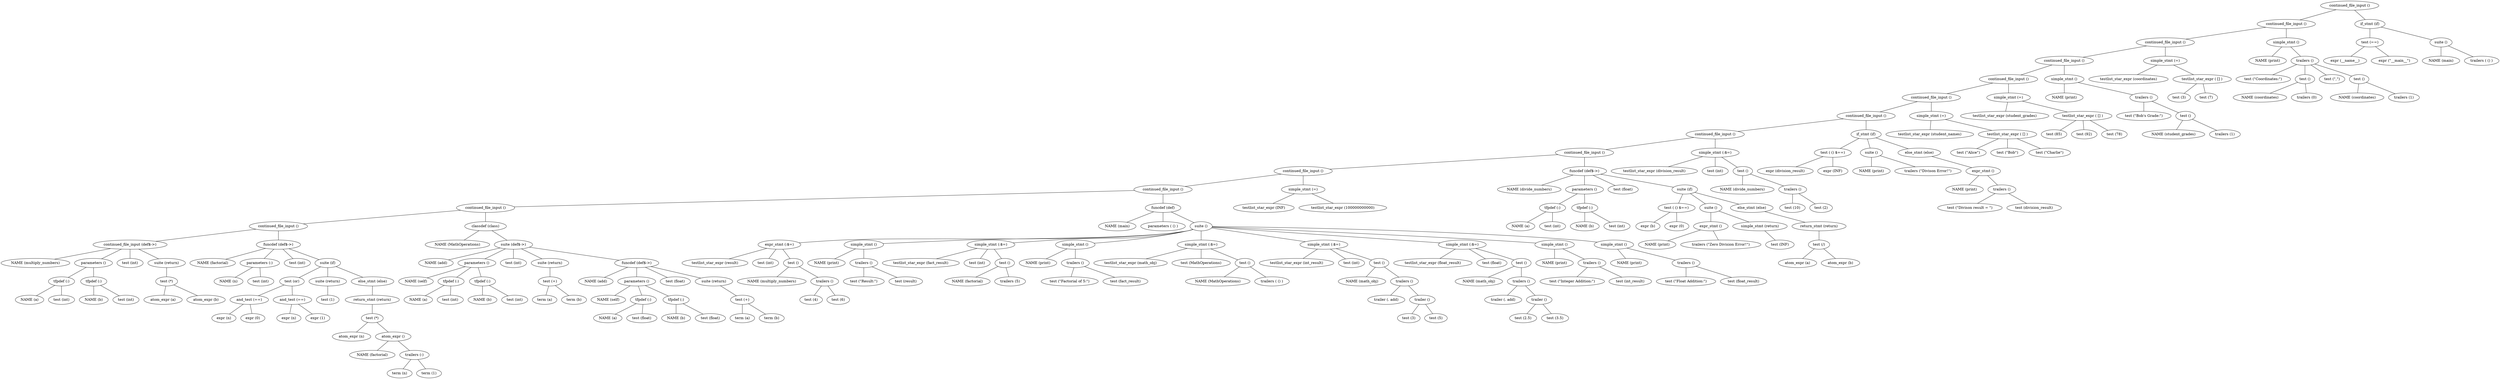 Graph {
node1 [label="continued_file_input ()"];
node2 [label="continued_file_input ()"];
node3 [label="continued_file_input ()"];
node4 [label="continued_file_input ()"];
node5 [label="continued_file_input ()"];
node6 [label="continued_file_input ()"];
node7 [label="continued_file_input ()"];
node8 [label="continued_file_input ()"];
node9 [label="continued_file_input ()"];
node10 [label="continued_file_input ()"];
node11 [label="continued_file_input ()"];
node12 [label="continued_file_input ()"];
node13 [label="continued_file_input ()"];
node14 [label="continued_file_input (def$->)"];
node15 [label="NAME (multiply_numbers)"];
node16 [label="parameters ()"];
node17 [label="tfpdef (:)"];
node18 [label="NAME (a)"];
node19 [label="test (int)"];
node20 [label="tfpdef (:)"];
node21 [label="NAME (b)"];
node22 [label="test (int)"];
node23 [label="test (int)"];
node24 [label="suite (return)"];
node25 [label="test (*)"];
node26 [label="atom_expr (a)"];
node27 [label="atom_expr (b)"];
node28 [label="funcdef (def$->)"];
node29 [label="NAME (factorial)"];
node30 [label="parameters (:)"];
node31 [label="NAME (n)"];
node32 [label="test (int)"];
node33 [label="test (int)"];
node34 [label="suite (if)"];
node35 [label="test (or)"];
node36 [label="and_test (==)"];
node37 [label="expr (n)"];
node38 [label="expr (0)"];
node39 [label="and_test (==)"];
node40 [label="expr (n)"];
node41 [label="expr (1)"];
node42 [label="suite (return)"];
node43 [label="test (1)"];
node44 [label="else_stmt (else)"];
node45 [label="return_stmt (return)"];
node46 [label="test (*)"];
node47 [label="atom_expr (n)"];
node48 [label="atom_expr ()"];
node49 [label="NAME (factorial)"];
node50 [label="trailers (-)"];
node51 [label="term (n)"];
node52 [label="term (1)"];
node53 [label="classdef (class)"];
node54 [label="NAME (MathOperations)"];
node55 [label="suite (def$->)"];
node56 [label="NAME (add)"];
node57 [label="parameters ()"];
node58 [label="NAME (self)"];
node59 [label="tfpdef (:)"];
node60 [label="NAME (a)"];
node61 [label="test (int)"];
node62 [label="tfpdef (:)"];
node63 [label="NAME (b)"];
node64 [label="test (int)"];
node65 [label="test (int)"];
node66 [label="suite (return)"];
node67 [label="test (+)"];
node68 [label="term (a)"];
node69 [label="term (b)"];
node70 [label="funcdef (def$->)"];
node71 [label="NAME (add)"];
node72 [label="parameters ()"];
node73 [label="NAME (self)"];
node74 [label="tfpdef (:)"];
node75 [label="NAME (a)"];
node76 [label="test (float)"];
node77 [label="tfpdef (:)"];
node78 [label="NAME (b)"];
node79 [label="test (float)"];
node80 [label="test (float)"];
node81 [label="suite (return)"];
node82 [label="test (+)"];
node83 [label="term (a)"];
node84 [label="term (b)"];
node85 [label="funcdef (def)"];
node86 [label="NAME (main)"];
node87 [label="parameters ( () )"];
node88 [label="suite ()"];
node89 [label="expr_stmt (:$=)"];
node90 [label="testlist_star_expr (result)"];
node91 [label="test (int)"];
node92 [label="test ()"];
node93 [label="NAME (multiply_numbers)"];
node94 [label="trailers ()"];
node95 [label="test (4)"];
node96 [label="test (6)"];
node97 [label="simple_stmt ()"];
node98 [label="NAME (print)"];
node99 [label="trailers ()"];
node100 [label="test (&quot;Result:&quot;)"];
node101 [label="test (result)"];
node102 [label="simple_stmt (:$=)"];
node103 [label="testlist_star_expr (fact_result)"];
node104 [label="test (int)"];
node105 [label="test ()"];
node106 [label="NAME (factorial)"];
node107 [label="trailers (5)"];
node108 [label="simple_stmt ()"];
node109 [label="NAME (print)"];
node110 [label="trailers ()"];
node111 [label="test (&quot;Factorial of 5:&quot;)"];
node112 [label="test (fact_result)"];
node113 [label="simple_stmt (:$=)"];
node114 [label="testlist_star_expr (math_obj)"];
node115 [label="test (MathOperations)"];
node116 [label="test ()"];
node117 [label="NAME (MathOperations)"];
node118 [label="trailers ( () )"];
node119 [label="simple_stmt (:$=)"];
node120 [label="testlist_star_expr (int_result)"];
node121 [label="test (int)"];
node122 [label="test ()"];
node123 [label="NAME (math_obj)"];
node124 [label="trailers ()"];
node125 [label="trailer (. add)"];
node126 [label="trailer ()"];
node127 [label="test (3)"];
node128 [label="test (5)"];
node129 [label="simple_stmt (:$=)"];
node130 [label="testlist_star_expr (float_result)"];
node131 [label="test (float)"];
node132 [label="test ()"];
node133 [label="NAME (math_obj)"];
node134 [label="trailers ()"];
node135 [label="trailer (. add)"];
node136 [label="trailer ()"];
node137 [label="test (2.5)"];
node138 [label="test (3.5)"];
node139 [label="simple_stmt ()"];
node140 [label="NAME (print)"];
node141 [label="trailers ()"];
node142 [label="test (&quot;Integer Addition:&quot;)"];
node143 [label="test (int_result)"];
node144 [label="simple_stmt ()"];
node145 [label="NAME (print)"];
node146 [label="trailers ()"];
node147 [label="test (&quot;Float Addition:&quot;)"];
node148 [label="test (float_result)"];
node149 [label="simple_stmt (=)"];
node150 [label="testlist_star_expr (INF)"];
node151 [label="testlist_star_expr (100000000000)"];
node152 [label="funcdef (def$->)"];
node153 [label="NAME (divide_numbers)"];
node154 [label="parameters ()"];
node155 [label="tfpdef (:)"];
node156 [label="NAME (a)"];
node157 [label="test (int)"];
node158 [label="tfpdef (:)"];
node159 [label="NAME (b)"];
node160 [label="test (int)"];
node161 [label="test (float)"];
node162 [label="suite (if)"];
node163 [label="test ( () $==)"];
node164 [label="expr (b)"];
node165 [label="expr (0)"];
node166 [label="suite ()"];
node167 [label="expr_stmt ()"];
node168 [label="NAME (print)"];
node169 [label="trailers (&quot;Zero Division Error!&quot;)"];
node170 [label="simple_stmt (return)"];
node171 [label="test (INF)"];
node172 [label="else_stmt (else)"];
node173 [label="return_stmt (return)"];
node174 [label="test (/)"];
node175 [label="atom_expr (a)"];
node176 [label="atom_expr (b)"];
node177 [label="simple_stmt (:$=)"];
node178 [label="testlist_star_expr (division_result)"];
node179 [label="test (int)"];
node180 [label="test ()"];
node181 [label="NAME (divide_numbers)"];
node182 [label="trailers ()"];
node183 [label="test (10)"];
node184 [label="test (2)"];
node185 [label="if_stmt (if)"];
node186 [label="test ( () $==)"];
node187 [label="expr (division_result)"];
node188 [label="expr (INF)"];
node189 [label="suite ()"];
node190 [label="NAME (print)"];
node191 [label="trailers (&quot;Divison Error!&quot;)"];
node192 [label="else_stmt (else)"];
node193 [label="expr_stmt ()"];
node194 [label="NAME (print)"];
node195 [label="trailers ()"];
node196 [label="test (&quot;Divison result = &quot;)"];
node197 [label="test (division_result)"];
node198 [label="simple_stmt (=)"];
node199 [label="testlist_star_expr (student_names)"];
node200 [label="testlist_star_expr ( [] )"];
node201 [label="test (&quot;Alice&quot;)"];
node202 [label="test (&quot;Bob&quot;)"];
node203 [label="test (&quot;Charlie&quot;)"];
node204 [label="simple_stmt (=)"];
node205 [label="testlist_star_expr (student_grades)"];
node206 [label="testlist_star_expr ( [] )"];
node207 [label="test (85)"];
node208 [label="test (92)"];
node209 [label="test (78)"];
node210 [label="simple_stmt ()"];
node211 [label="NAME (print)"];
node212 [label="trailers ()"];
node213 [label="test (&quot;Bob's Grade:&quot;)"];
node214 [label="test ()"];
node215 [label="NAME (student_grades)"];
node216 [label="trailers (1)"];
node217 [label="simple_stmt (=)"];
node218 [label="testlist_star_expr (coordinates)"];
node219 [label="testlist_star_expr ( [] )"];
node220 [label="test (3)"];
node221 [label="test (7)"];
node222 [label="simple_stmt ()"];
node223 [label="NAME (print)"];
node224 [label="trailers ()"];
node225 [label="test (&quot;Coordinates:&quot;)"];
node226 [label="test ()"];
node227 [label="NAME (coordinates)"];
node228 [label="trailers (0)"];
node229 [label="test (&quot;,&quot;)"];
node230 [label="test ()"];
node231 [label="NAME (coordinates)"];
node232 [label="trailers (1)"];
node233 [label="if_stmt (if)"];
node234 [label="test (==)"];
node235 [label="expr (__name__)"];
node236 [label="expr (&quot;__main__&quot;)"];
node237 [label="suite ()"];
node238 [label="NAME (main)"];
node239 [label="trailers ( () )"];

node1 -- node2;
node2 -- node3;
node3 -- node4;
node4 -- node5;
node5 -- node6;
node6 -- node7;
node7 -- node8;
node8 -- node9;
node9 -- node10;
node10 -- node11;
node11 -- node12;
node12 -- node13;
node13 -- node14;
node14 -- node15;
node14 -- node16;
node16 -- node17;
node17 -- node18;
node17 -- node19;
node16 -- node20;
node20 -- node21;
node20 -- node22;
node14 -- node23;
node14 -- node24;
node24 -- node25;
node25 -- node26;
node25 -- node27;
node13 -- node28;
node28 -- node29;
node28 -- node30;
node30 -- node31;
node30 -- node32;
node28 -- node33;
node28 -- node34;
node34 -- node35;
node35 -- node36;
node36 -- node37;
node36 -- node38;
node35 -- node39;
node39 -- node40;
node39 -- node41;
node34 -- node42;
node42 -- node43;
node34 -- node44;
node44 -- node45;
node45 -- node46;
node46 -- node47;
node46 -- node48;
node48 -- node49;
node48 -- node50;
node50 -- node51;
node50 -- node52;
node12 -- node53;
node53 -- node54;
node53 -- node55;
node55 -- node56;
node55 -- node57;
node57 -- node58;
node57 -- node59;
node59 -- node60;
node59 -- node61;
node57 -- node62;
node62 -- node63;
node62 -- node64;
node55 -- node65;
node55 -- node66;
node66 -- node67;
node67 -- node68;
node67 -- node69;
node55 -- node70;
node70 -- node71;
node70 -- node72;
node72 -- node73;
node72 -- node74;
node74 -- node75;
node74 -- node76;
node72 -- node77;
node77 -- node78;
node77 -- node79;
node70 -- node80;
node70 -- node81;
node81 -- node82;
node82 -- node83;
node82 -- node84;
node11 -- node85;
node85 -- node86;
node85 -- node87;
node85 -- node88;
node88 -- node89;
node89 -- node90;
node89 -- node91;
node89 -- node92;
node92 -- node93;
node92 -- node94;
node94 -- node95;
node94 -- node96;
node88 -- node97;
node97 -- node98;
node97 -- node99;
node99 -- node100;
node99 -- node101;
node88 -- node102;
node102 -- node103;
node102 -- node104;
node102 -- node105;
node105 -- node106;
node105 -- node107;
node88 -- node108;
node108 -- node109;
node108 -- node110;
node110 -- node111;
node110 -- node112;
node88 -- node113;
node113 -- node114;
node113 -- node115;
node113 -- node116;
node116 -- node117;
node116 -- node118;
node88 -- node119;
node119 -- node120;
node119 -- node121;
node119 -- node122;
node122 -- node123;
node122 -- node124;
node124 -- node125;
node124 -- node126;
node126 -- node127;
node126 -- node128;
node88 -- node129;
node129 -- node130;
node129 -- node131;
node129 -- node132;
node132 -- node133;
node132 -- node134;
node134 -- node135;
node134 -- node136;
node136 -- node137;
node136 -- node138;
node88 -- node139;
node139 -- node140;
node139 -- node141;
node141 -- node142;
node141 -- node143;
node88 -- node144;
node144 -- node145;
node144 -- node146;
node146 -- node147;
node146 -- node148;
node10 -- node149;
node149 -- node150;
node149 -- node151;
node9 -- node152;
node152 -- node153;
node152 -- node154;
node154 -- node155;
node155 -- node156;
node155 -- node157;
node154 -- node158;
node158 -- node159;
node158 -- node160;
node152 -- node161;
node152 -- node162;
node162 -- node163;
node163 -- node164;
node163 -- node165;
node162 -- node166;
node166 -- node167;
node167 -- node168;
node167 -- node169;
node166 -- node170;
node170 -- node171;
node162 -- node172;
node172 -- node173;
node173 -- node174;
node174 -- node175;
node174 -- node176;
node8 -- node177;
node177 -- node178;
node177 -- node179;
node177 -- node180;
node180 -- node181;
node180 -- node182;
node182 -- node183;
node182 -- node184;
node7 -- node185;
node185 -- node186;
node186 -- node187;
node186 -- node188;
node185 -- node189;
node189 -- node190;
node189 -- node191;
node185 -- node192;
node192 -- node193;
node193 -- node194;
node193 -- node195;
node195 -- node196;
node195 -- node197;
node6 -- node198;
node198 -- node199;
node198 -- node200;
node200 -- node201;
node200 -- node202;
node200 -- node203;
node5 -- node204;
node204 -- node205;
node204 -- node206;
node206 -- node207;
node206 -- node208;
node206 -- node209;
node4 -- node210;
node210 -- node211;
node210 -- node212;
node212 -- node213;
node212 -- node214;
node214 -- node215;
node214 -- node216;
node3 -- node217;
node217 -- node218;
node217 -- node219;
node219 -- node220;
node219 -- node221;
node2 -- node222;
node222 -- node223;
node222 -- node224;
node224 -- node225;
node224 -- node226;
node226 -- node227;
node226 -- node228;
node224 -- node229;
node224 -- node230;
node230 -- node231;
node230 -- node232;
node1 -- node233;
node233 -- node234;
node234 -- node235;
node234 -- node236;
node233 -- node237;
node237 -- node238;
node237 -- node239;

}

